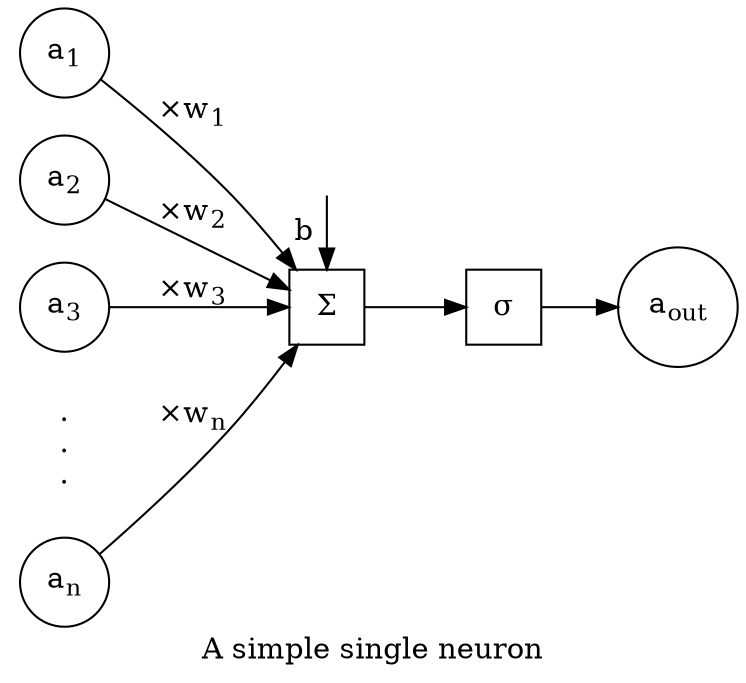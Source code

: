 digraph {
  label="A simple single neuron"
  rankdir="LR"
//  splines=polyline
  a_1 [label=<a<SUB>1</SUB>>, shape=circle];
  a_1 -> sum [label=<&times;w<SUB>1</SUB>>];
  a_2 [label=<a<SUB>2</SUB>>, shape=circle];
  a_2 -> sum [label=<&times;w<SUB>2</SUB>>];
  a_3 [label=<a<SUB>3</SUB>>, shape=circle];
  a_3 -> sum [label=<&times;w<SUB>3</SUB>>];
  many_more [label=".\n.\n." textdir="TB", shape=none] 
  {rank="same"
  bias [style=invis];
  sum [label=<&Sigma;>, shape=square];
  }
  bias -> sum [label="b"];
  many_more -> sum [style=invis]
  a_n [label=<a<SUB>n</SUB>>, shape=circle];
  a_n -> sum [label=<&times;w<SUB>n</SUB>>];
  sigmoid [label=<&sigma;>, shape=square];
  sum -> sigmoid
  a_out [label=<a<SUB>out</SUB>>, shape=circle];
  sigmoid -> a_out
}
